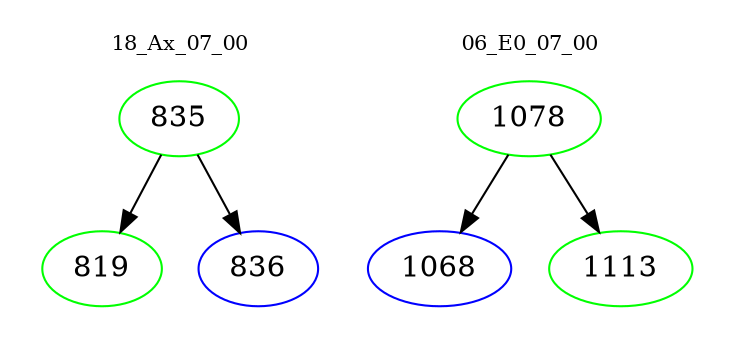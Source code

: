 digraph{
subgraph cluster_0 {
color = white
label = "18_Ax_07_00";
fontsize=10;
T0_835 [label="835", color="green"]
T0_835 -> T0_819 [color="black"]
T0_819 [label="819", color="green"]
T0_835 -> T0_836 [color="black"]
T0_836 [label="836", color="blue"]
}
subgraph cluster_1 {
color = white
label = "06_E0_07_00";
fontsize=10;
T1_1078 [label="1078", color="green"]
T1_1078 -> T1_1068 [color="black"]
T1_1068 [label="1068", color="blue"]
T1_1078 -> T1_1113 [color="black"]
T1_1113 [label="1113", color="green"]
}
}
